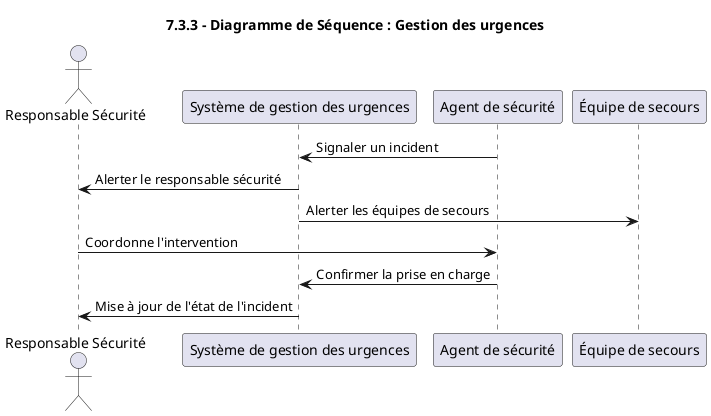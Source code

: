 @startuml
!pragma layout smetana
title 7.3.3 - Diagramme de Séquence : Gestion des urgences

actor "Responsable Sécurité" as securite
participant "Système de gestion des urgences" as systeme
participant "Agent de sécurité" as agent
participant "Équipe de secours" as secours

agent -> systeme : Signaler un incident
systeme -> securite : Alerter le responsable sécurité
systeme -> secours : Alerter les équipes de secours
securite -> agent : Coordonne l'intervention
agent -> systeme : Confirmer la prise en charge
systeme -> securite : Mise à jour de l'état de l'incident

@enduml
